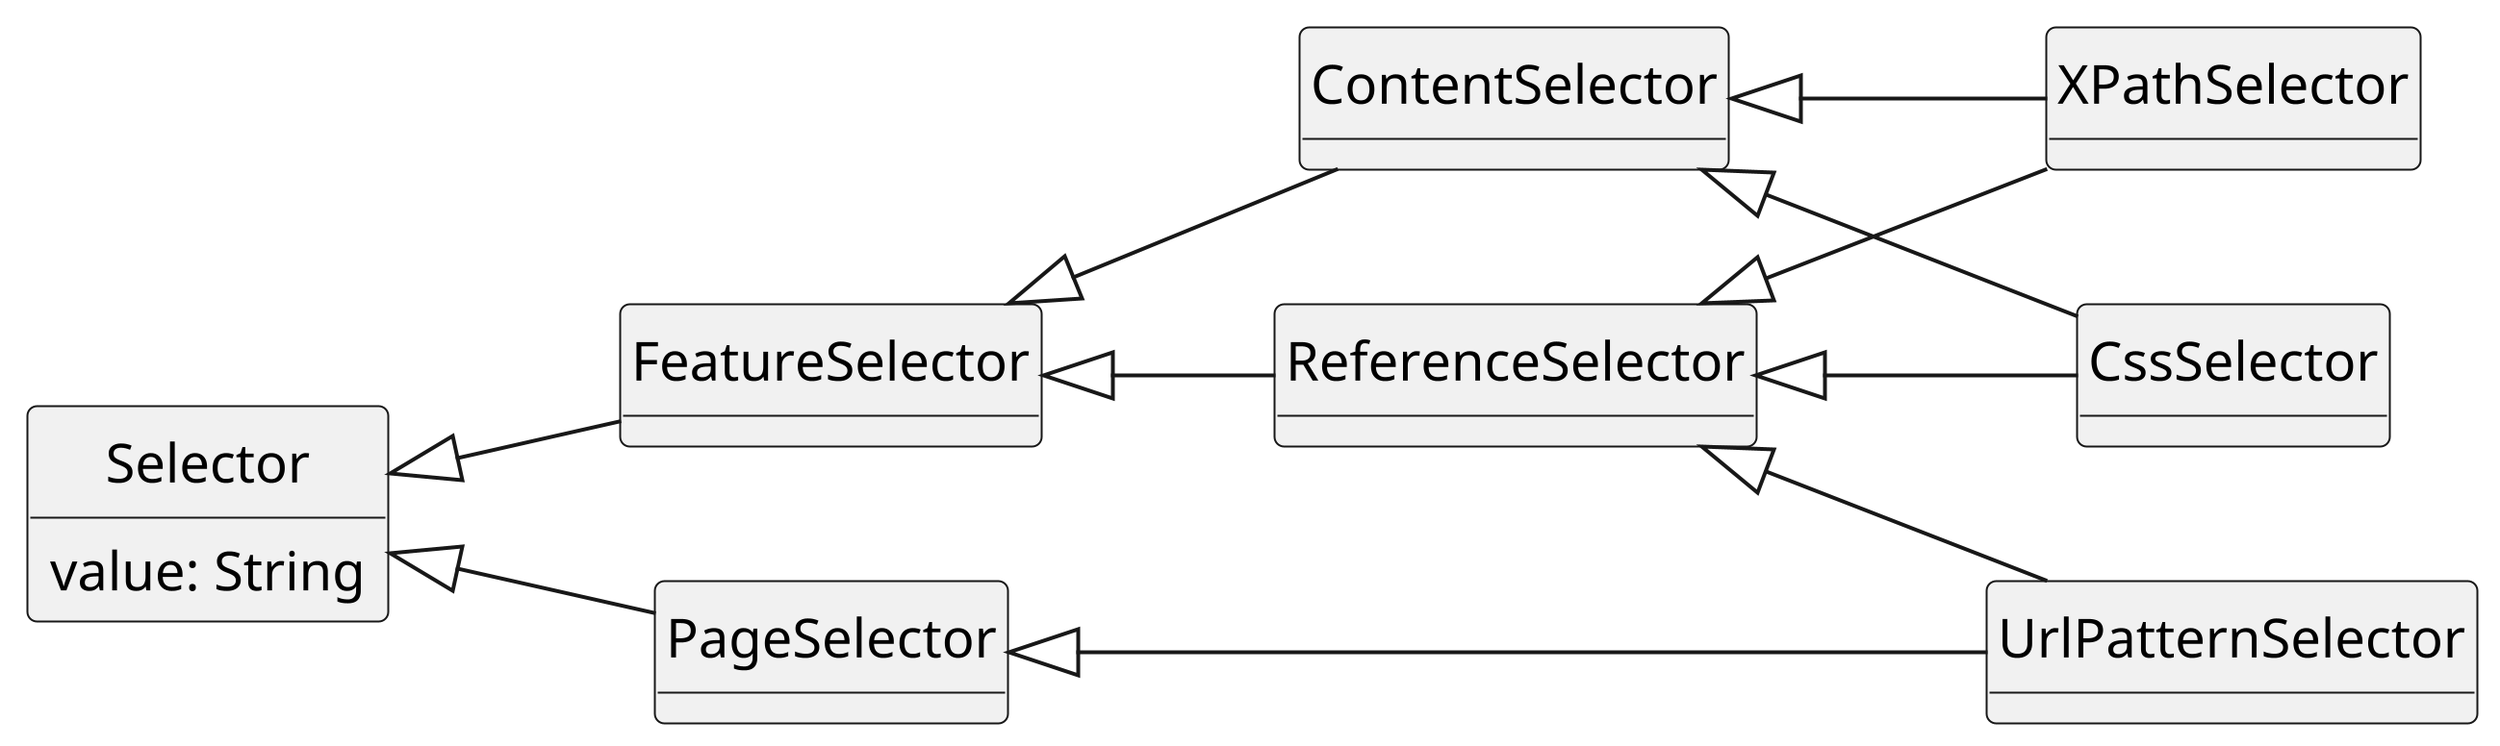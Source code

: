 @startuml
hide circle
hide empty methods
left to right direction
scale 3840*2160

class ContentSelector
class CssSelector
class FeatureSelector
class PageSelector
class ReferenceSelector
class Selector {
    value: String
}
class UrlPatternSelector
class XPathSelector

ContentSelector <|-- CssSelector
ContentSelector <|-- XPathSelector
FeatureSelector <|-- ContentSelector
FeatureSelector <|-- ReferenceSelector

PageSelector <|-- UrlPatternSelector
ReferenceSelector <|-- CssSelector
ReferenceSelector <|-- UrlPatternSelector
ReferenceSelector <|-- XPathSelector

Selector <|-- PageSelector
Selector <|-- FeatureSelector
@enduml